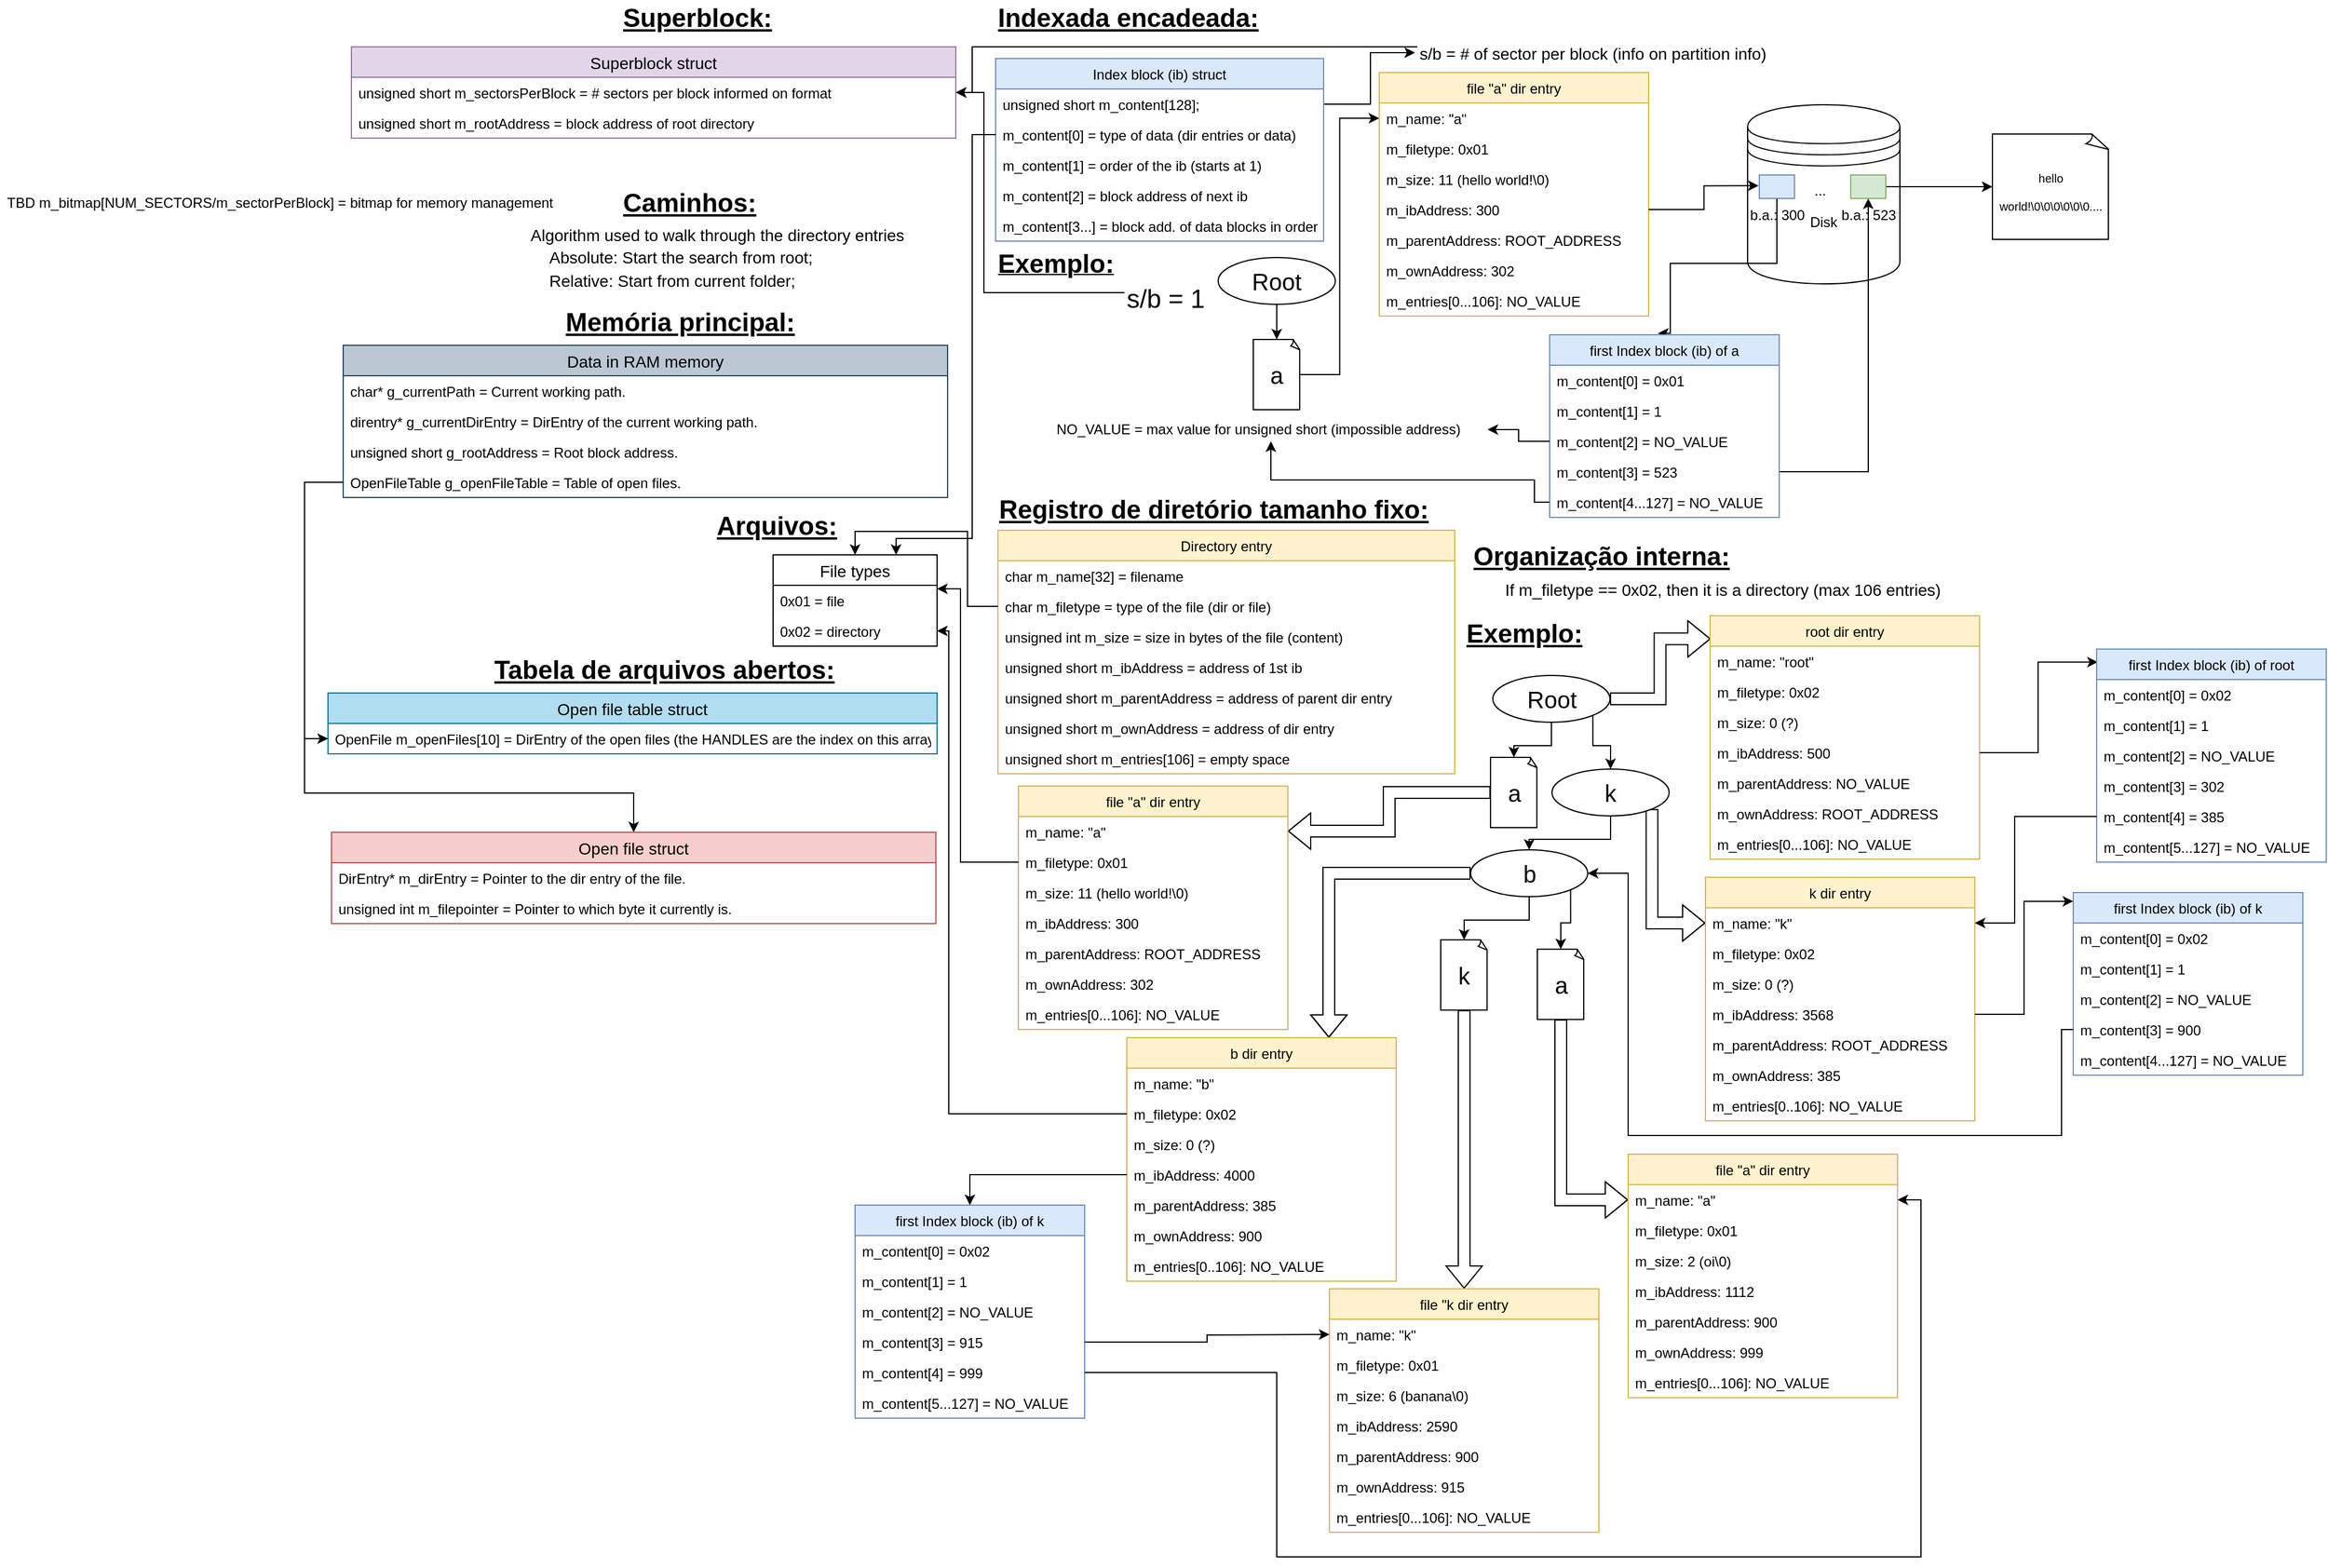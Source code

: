 <mxfile version="10.7.7" type="device"><diagram id="eac7lFjIvOS5SvKwMQgO" name="Page-1"><mxGraphModel dx="2012" dy="623" grid="1" gridSize="10" guides="1" tooltips="1" connect="1" arrows="1" fold="1" page="1" pageScale="1" pageWidth="850" pageHeight="1100" math="0" shadow="0"><root><mxCell id="0"/><mxCell id="1" parent="0"/><mxCell id="PN0eTmz8hx-qGjx68b3J-1" value="&lt;div style=&quot;font-size: 22px&quot;&gt;&lt;u&gt;&lt;b&gt;&lt;font style=&quot;font-size: 22px&quot;&gt;Indexada encadeada:&lt;/font&gt;&lt;/b&gt;&lt;/u&gt;&lt;/div&gt;" style="text;html=1;resizable=0;points=[];autosize=1;align=left;verticalAlign=top;spacingTop=-4;" parent="1" vertex="1"><mxGeometry width="240" height="20" as="geometry"/></mxCell><mxCell id="PN0eTmz8hx-qGjx68b3J-9" style="edgeStyle=orthogonalEdgeStyle;rounded=0;orthogonalLoop=1;jettySize=auto;html=1;exitX=1;exitY=0.25;exitDx=0;exitDy=0;entryX=-0.007;entryY=0.5;entryDx=0;entryDy=0;entryPerimeter=0;" parent="1" source="PN0eTmz8hx-qGjx68b3J-5" target="PN0eTmz8hx-qGjx68b3J-11" edge="1"><mxGeometry relative="1" as="geometry"><mxPoint x="260" y="76" as="targetPoint"/></mxGeometry></mxCell><mxCell id="PN0eTmz8hx-qGjx68b3J-5" value="Index block (ib) struct" style="swimlane;fontStyle=0;childLayout=stackLayout;horizontal=1;startSize=26;fillColor=#dae8fc;horizontalStack=0;resizeParent=1;resizeParentMax=0;resizeLast=0;collapsible=1;marginBottom=0;strokeColor=#6c8ebf;glass=0;shadow=0;rounded=0;comic=0;" parent="1" vertex="1"><mxGeometry y="50" width="280" height="156" as="geometry"><mxRectangle x="10" y="50" width="50" height="26" as="alternateBounds"/></mxGeometry></mxCell><mxCell id="PN0eTmz8hx-qGjx68b3J-6" value="unsigned short m_content[128];" style="text;strokeColor=none;fillColor=none;align=left;verticalAlign=top;spacingLeft=4;spacingRight=4;overflow=hidden;rotatable=0;points=[[0,0.5],[1,0.5]];portConstraint=eastwest;" parent="PN0eTmz8hx-qGjx68b3J-5" vertex="1"><mxGeometry y="26" width="280" height="26" as="geometry"/></mxCell><mxCell id="PN0eTmz8hx-qGjx68b3J-7" value="m_content[0] = type of data (dir entries or data)" style="text;strokeColor=none;fillColor=none;align=left;verticalAlign=top;spacingLeft=4;spacingRight=4;overflow=hidden;rotatable=0;points=[[0,0.5],[1,0.5]];portConstraint=eastwest;" parent="PN0eTmz8hx-qGjx68b3J-5" vertex="1"><mxGeometry y="52" width="280" height="26" as="geometry"/></mxCell><mxCell id="PN0eTmz8hx-qGjx68b3J-8" value="m_content[1] = order of the ib (starts at 1)" style="text;strokeColor=none;fillColor=none;align=left;verticalAlign=top;spacingLeft=4;spacingRight=4;overflow=hidden;rotatable=0;points=[[0,0.5],[1,0.5]];portConstraint=eastwest;" parent="PN0eTmz8hx-qGjx68b3J-5" vertex="1"><mxGeometry y="78" width="280" height="26" as="geometry"/></mxCell><mxCell id="vQx0rmBpFeS1qupu9yUh-24" value="m_content[2] = block address of next ib" style="text;strokeColor=none;fillColor=none;align=left;verticalAlign=top;spacingLeft=4;spacingRight=4;overflow=hidden;rotatable=0;points=[[0,0.5],[1,0.5]];portConstraint=eastwest;" vertex="1" parent="PN0eTmz8hx-qGjx68b3J-5"><mxGeometry y="104" width="280" height="26" as="geometry"/></mxCell><mxCell id="PN0eTmz8hx-qGjx68b3J-12" value="m_content[3...] = block add. of data blocks in order" style="text;strokeColor=none;fillColor=none;align=left;verticalAlign=top;spacingLeft=4;spacingRight=4;overflow=hidden;rotatable=0;points=[[0,0.5],[1,0.5]];portConstraint=eastwest;" parent="PN0eTmz8hx-qGjx68b3J-5" vertex="1"><mxGeometry y="130" width="280" height="26" as="geometry"/></mxCell><mxCell id="PN0eTmz8hx-qGjx68b3J-176" style="edgeStyle=orthogonalEdgeStyle;rounded=0;orthogonalLoop=1;jettySize=auto;html=1;entryX=1;entryY=0.5;entryDx=0;entryDy=0;fontSize=14;" parent="1" source="PN0eTmz8hx-qGjx68b3J-11" target="PN0eTmz8hx-qGjx68b3J-153" edge="1"><mxGeometry relative="1" as="geometry"><Array as="points"><mxPoint x="495" y="40"/><mxPoint x="-20" y="40"/><mxPoint x="-20" y="79"/></Array></mxGeometry></mxCell><mxCell id="PN0eTmz8hx-qGjx68b3J-11" value="&lt;div style=&quot;font-size: 14px;&quot;&gt;s/b = # of sector per block (info on partition info)&lt;/div&gt;" style="text;html=1;resizable=0;points=[];autosize=1;align=left;verticalAlign=top;spacingTop=-4;fontSize=14;" parent="1" vertex="1"><mxGeometry x="360" y="35" width="270" height="20" as="geometry"/></mxCell><mxCell id="PN0eTmz8hx-qGjx68b3J-13" value="&lt;u&gt;&lt;b&gt;&lt;font style=&quot;font-size: 22px&quot;&gt;Exemplo:&lt;/font&gt;&lt;/b&gt;&lt;/u&gt;" style="text;html=1;resizable=0;points=[];autosize=1;align=left;verticalAlign=top;spacingTop=-4;" parent="1" vertex="1"><mxGeometry y="210" width="110" height="20" as="geometry"/></mxCell><mxCell id="vQx0rmBpFeS1qupu9yUh-35" style="edgeStyle=orthogonalEdgeStyle;rounded=0;orthogonalLoop=1;jettySize=auto;html=1;exitX=1;exitY=0.5;exitDx=0;exitDy=0;exitPerimeter=0;entryX=0;entryY=0.5;entryDx=0;entryDy=0;" edge="1" parent="1" source="PN0eTmz8hx-qGjx68b3J-15" target="vQx0rmBpFeS1qupu9yUh-28"><mxGeometry relative="1" as="geometry"/></mxCell><mxCell id="PN0eTmz8hx-qGjx68b3J-15" value="&lt;div style=&quot;font-size: 20px&quot;&gt;&lt;font style=&quot;font-size: 20px&quot;&gt;a&lt;/font&gt;&lt;/div&gt;" style="whiteSpace=wrap;html=1;shape=mxgraph.basic.document;rounded=0;shadow=0;glass=0;comic=0;" parent="1" vertex="1"><mxGeometry x="220" y="290" width="40" height="60" as="geometry"/></mxCell><mxCell id="PN0eTmz8hx-qGjx68b3J-18" style="edgeStyle=orthogonalEdgeStyle;rounded=0;orthogonalLoop=1;jettySize=auto;html=1;exitX=0.5;exitY=1;exitDx=0;exitDy=0;entryX=0.5;entryY=0;entryDx=0;entryDy=0;entryPerimeter=0;" parent="1" source="PN0eTmz8hx-qGjx68b3J-16" target="PN0eTmz8hx-qGjx68b3J-15" edge="1"><mxGeometry relative="1" as="geometry"/></mxCell><mxCell id="PN0eTmz8hx-qGjx68b3J-16" value="&lt;font style=&quot;font-size: 20px&quot;&gt;Root&lt;/font&gt;" style="ellipse;whiteSpace=wrap;html=1;align=center;container=1;recursiveResize=0;treeFolding=1;rounded=0;shadow=0;glass=0;comic=0;" parent="1" vertex="1"><mxGeometry x="190" y="220" width="100" height="40" as="geometry"/></mxCell><mxCell id="PN0eTmz8hx-qGjx68b3J-25" value="&lt;p style=&quot;line-height: 70%&quot;&gt;&lt;/p&gt;&lt;div style=&quot;line-height: 70%&quot;&gt;Disk&lt;/div&gt;&lt;p&gt;&lt;/p&gt;" style="shape=datastore;whiteSpace=wrap;html=1;rounded=0;shadow=0;glass=0;comic=0;" parent="1" vertex="1"><mxGeometry x="642" y="89.5" width="130" height="153" as="geometry"/></mxCell><mxCell id="PN0eTmz8hx-qGjx68b3J-34" style="edgeStyle=orthogonalEdgeStyle;rounded=0;orthogonalLoop=1;jettySize=auto;html=1;entryX=0.472;entryY=-0.008;entryDx=0;entryDy=0;entryPerimeter=0;" parent="1" source="PN0eTmz8hx-qGjx68b3J-26" target="PN0eTmz8hx-qGjx68b3J-28" edge="1"><mxGeometry relative="1" as="geometry"><Array as="points"><mxPoint x="667" y="225"/><mxPoint x="576" y="225"/></Array></mxGeometry></mxCell><mxCell id="PN0eTmz8hx-qGjx68b3J-26" value="b.a.: 300" style="verticalLabelPosition=bottom;verticalAlign=top;html=1;shape=mxgraph.basic.rect;fillColor=#dae8fc;fillColor2=none;strokeColor=#6c8ebf;strokeWidth=1;size=20;indent=5;rounded=0;shadow=0;glass=0;comic=0;" parent="1" vertex="1"><mxGeometry x="652" y="149.5" width="30" height="20" as="geometry"/></mxCell><mxCell id="PN0eTmz8hx-qGjx68b3J-175" style="edgeStyle=orthogonalEdgeStyle;rounded=0;orthogonalLoop=1;jettySize=auto;html=1;exitX=1;exitY=0.75;exitDx=0;exitDy=0;fontSize=14;" parent="1" source="PN0eTmz8hx-qGjx68b3J-28" target="PN0eTmz8hx-qGjx68b3J-39" edge="1"><mxGeometry relative="1" as="geometry"/></mxCell><mxCell id="PN0eTmz8hx-qGjx68b3J-28" value="first Index block (ib) of a" style="swimlane;fontStyle=0;childLayout=stackLayout;horizontal=1;startSize=26;fillColor=#dae8fc;horizontalStack=0;resizeParent=1;resizeParentMax=0;resizeLast=0;collapsible=1;marginBottom=0;strokeColor=#6c8ebf;glass=0;shadow=0;rounded=0;comic=0;" parent="1" vertex="1"><mxGeometry x="473" y="286" width="196" height="156" as="geometry"><mxRectangle x="10" y="50" width="50" height="26" as="alternateBounds"/></mxGeometry></mxCell><mxCell id="PN0eTmz8hx-qGjx68b3J-29" value="m_content[0] = 0x01" style="text;strokeColor=none;fillColor=none;align=left;verticalAlign=top;spacingLeft=4;spacingRight=4;overflow=hidden;rotatable=0;points=[[0,0.5],[1,0.5]];portConstraint=eastwest;" parent="PN0eTmz8hx-qGjx68b3J-28" vertex="1"><mxGeometry y="26" width="196" height="26" as="geometry"/></mxCell><mxCell id="vQx0rmBpFeS1qupu9yUh-26" value="m_content[1] = 1" style="text;strokeColor=none;fillColor=none;align=left;verticalAlign=top;spacingLeft=4;spacingRight=4;overflow=hidden;rotatable=0;points=[[0,0.5],[1,0.5]];portConstraint=eastwest;" vertex="1" parent="PN0eTmz8hx-qGjx68b3J-28"><mxGeometry y="52" width="196" height="26" as="geometry"/></mxCell><mxCell id="PN0eTmz8hx-qGjx68b3J-30" value="m_content[2] = NO_VALUE" style="text;strokeColor=none;fillColor=none;align=left;verticalAlign=top;spacingLeft=4;spacingRight=4;overflow=hidden;rotatable=0;points=[[0,0.5],[1,0.5]];portConstraint=eastwest;" parent="PN0eTmz8hx-qGjx68b3J-28" vertex="1"><mxGeometry y="78" width="196" height="26" as="geometry"/></mxCell><mxCell id="PN0eTmz8hx-qGjx68b3J-31" value="m_content[3] = 523" style="text;strokeColor=none;fillColor=none;align=left;verticalAlign=top;spacingLeft=4;spacingRight=4;overflow=hidden;rotatable=0;points=[[0,0.5],[1,0.5]];portConstraint=eastwest;" parent="PN0eTmz8hx-qGjx68b3J-28" vertex="1"><mxGeometry y="104" width="196" height="26" as="geometry"/></mxCell><mxCell id="PN0eTmz8hx-qGjx68b3J-32" value="m_content[4...127] = NO_VALUE" style="text;strokeColor=none;fillColor=none;align=left;verticalAlign=top;spacingLeft=4;spacingRight=4;overflow=hidden;rotatable=0;points=[[0,0.5],[1,0.5]];portConstraint=eastwest;" parent="PN0eTmz8hx-qGjx68b3J-28" vertex="1"><mxGeometry y="130" width="196" height="26" as="geometry"/></mxCell><mxCell id="PN0eTmz8hx-qGjx68b3J-36" value="NO_VALUE = max value for unsigned short (impossible address)" style="text;html=1;resizable=0;points=[];autosize=1;align=left;verticalAlign=top;spacingTop=-4;" parent="1" vertex="1"><mxGeometry x="50" y="357" width="370" height="20" as="geometry"/></mxCell><mxCell id="PN0eTmz8hx-qGjx68b3J-37" style="edgeStyle=orthogonalEdgeStyle;rounded=0;orthogonalLoop=1;jettySize=auto;html=1;exitX=0;exitY=0.5;exitDx=0;exitDy=0;" parent="1" source="PN0eTmz8hx-qGjx68b3J-30" target="PN0eTmz8hx-qGjx68b3J-36" edge="1"><mxGeometry relative="1" as="geometry"/></mxCell><mxCell id="PN0eTmz8hx-qGjx68b3J-38" style="edgeStyle=orthogonalEdgeStyle;rounded=0;orthogonalLoop=1;jettySize=auto;html=1;exitX=0;exitY=0.5;exitDx=0;exitDy=0;" parent="1" source="PN0eTmz8hx-qGjx68b3J-32" target="PN0eTmz8hx-qGjx68b3J-36" edge="1"><mxGeometry relative="1" as="geometry"><Array as="points"><mxPoint x="460" y="429"/><mxPoint x="460" y="410"/><mxPoint x="235" y="410"/></Array></mxGeometry></mxCell><mxCell id="PN0eTmz8hx-qGjx68b3J-43" style="edgeStyle=orthogonalEdgeStyle;rounded=0;orthogonalLoop=1;jettySize=auto;html=1;entryX=0;entryY=0.5;entryDx=0;entryDy=0;entryPerimeter=0;" parent="1" source="PN0eTmz8hx-qGjx68b3J-39" target="PN0eTmz8hx-qGjx68b3J-42" edge="1"><mxGeometry relative="1" as="geometry"/></mxCell><mxCell id="PN0eTmz8hx-qGjx68b3J-39" value="b.a.: 523" style="verticalLabelPosition=bottom;verticalAlign=top;html=1;shape=mxgraph.basic.rect;fillColor=#d5e8d4;fillColor2=none;strokeColor=#82b366;strokeWidth=1;size=20;indent=5;rounded=0;shadow=0;glass=0;comic=0;" parent="1" vertex="1"><mxGeometry x="730" y="149.5" width="30" height="20" as="geometry"/></mxCell><mxCell id="PN0eTmz8hx-qGjx68b3J-40" value="..." style="text;html=1;resizable=0;points=[];autosize=1;align=left;verticalAlign=top;spacingTop=-4;" parent="1" vertex="1"><mxGeometry x="697" y="152.5" width="20" height="20" as="geometry"/></mxCell><mxCell id="PN0eTmz8hx-qGjx68b3J-42" value="&lt;div style=&quot;font-size: 20px&quot; align=&quot;center&quot;&gt;&lt;font style=&quot;font-size: 10px&quot;&gt;hello world!\0\0\0\0\0\0....&lt;br&gt;&lt;/font&gt;&lt;/div&gt;" style="whiteSpace=wrap;html=1;shape=mxgraph.basic.document;rounded=0;shadow=0;glass=0;comic=0;" parent="1" vertex="1"><mxGeometry x="851" y="114.5" width="100" height="90" as="geometry"/></mxCell><mxCell id="PN0eTmz8hx-qGjx68b3J-156" style="edgeStyle=orthogonalEdgeStyle;rounded=0;orthogonalLoop=1;jettySize=auto;html=1;fontSize=14;" parent="1" source="PN0eTmz8hx-qGjx68b3J-44" target="PN0eTmz8hx-qGjx68b3J-153" edge="1"><mxGeometry relative="1" as="geometry"><Array as="points"><mxPoint x="-10" y="250"/></Array></mxGeometry></mxCell><mxCell id="PN0eTmz8hx-qGjx68b3J-44" value="&lt;font style=&quot;font-size: 22px&quot;&gt;s/b = 1&lt;/font&gt;" style="text;html=1;resizable=0;points=[];autosize=1;align=left;verticalAlign=top;spacingTop=-4;" parent="1" vertex="1"><mxGeometry x="110" y="240" width="80" height="20" as="geometry"/></mxCell><mxCell id="PN0eTmz8hx-qGjx68b3J-45" value="&lt;div style=&quot;font-size: 22px&quot;&gt;&lt;u&gt;&lt;b&gt;&lt;font style=&quot;font-size: 22px&quot;&gt;Registro de diretório tamanho fixo:&lt;/font&gt;&lt;/b&gt;&lt;/u&gt;&lt;/div&gt;" style="text;html=1;resizable=0;points=[];autosize=1;align=left;verticalAlign=top;spacingTop=-4;" parent="1" vertex="1"><mxGeometry x="0.5" y="420" width="380" height="20" as="geometry"/></mxCell><mxCell id="PN0eTmz8hx-qGjx68b3J-46" value="Directory entry" style="swimlane;fontStyle=0;childLayout=stackLayout;horizontal=1;startSize=26;fillColor=#fff2cc;horizontalStack=0;resizeParent=1;resizeParentMax=0;resizeLast=0;collapsible=1;marginBottom=0;rounded=0;shadow=0;glass=0;comic=0;strokeColor=#d6b656;" parent="1" vertex="1"><mxGeometry x="2" y="453" width="390" height="208" as="geometry"/></mxCell><mxCell id="PN0eTmz8hx-qGjx68b3J-47" value="char m_name[32] = filename" style="text;strokeColor=none;fillColor=none;align=left;verticalAlign=top;spacingLeft=4;spacingRight=4;overflow=hidden;rotatable=0;points=[[0,0.5],[1,0.5]];portConstraint=eastwest;" parent="PN0eTmz8hx-qGjx68b3J-46" vertex="1"><mxGeometry y="26" width="390" height="26" as="geometry"/></mxCell><mxCell id="PN0eTmz8hx-qGjx68b3J-50" value="char m_filetype = type of the file (dir or file)" style="text;strokeColor=none;fillColor=none;align=left;verticalAlign=top;spacingLeft=4;spacingRight=4;overflow=hidden;rotatable=0;points=[[0,0.5],[1,0.5]];portConstraint=eastwest;" parent="PN0eTmz8hx-qGjx68b3J-46" vertex="1"><mxGeometry y="52" width="390" height="26" as="geometry"/></mxCell><mxCell id="PN0eTmz8hx-qGjx68b3J-48" value="unsigned int m_size = size in bytes of the file (content)" style="text;strokeColor=none;fillColor=none;align=left;verticalAlign=top;spacingLeft=4;spacingRight=4;overflow=hidden;rotatable=0;points=[[0,0.5],[1,0.5]];portConstraint=eastwest;" parent="PN0eTmz8hx-qGjx68b3J-46" vertex="1"><mxGeometry y="78" width="390" height="26" as="geometry"/></mxCell><mxCell id="PN0eTmz8hx-qGjx68b3J-49" value="unsigned short m_ibAddress = address of 1st ib" style="text;strokeColor=none;fillColor=none;align=left;verticalAlign=top;spacingLeft=4;spacingRight=4;overflow=hidden;rotatable=0;points=[[0,0.5],[1,0.5]];portConstraint=eastwest;" parent="PN0eTmz8hx-qGjx68b3J-46" vertex="1"><mxGeometry y="104" width="390" height="26" as="geometry"/></mxCell><mxCell id="PN0eTmz8hx-qGjx68b3J-118" value="unsigned short m_parentAddress = address of parent dir entry" style="text;strokeColor=none;fillColor=none;align=left;verticalAlign=top;spacingLeft=4;spacingRight=4;overflow=hidden;rotatable=0;points=[[0,0.5],[1,0.5]];portConstraint=eastwest;" parent="PN0eTmz8hx-qGjx68b3J-46" vertex="1"><mxGeometry y="130" width="390" height="26" as="geometry"/></mxCell><mxCell id="PN0eTmz8hx-qGjx68b3J-123" value="unsigned short m_ownAddress = address of dir entry" style="text;strokeColor=none;fillColor=none;align=left;verticalAlign=top;spacingLeft=4;spacingRight=4;overflow=hidden;rotatable=0;points=[[0,0.5],[1,0.5]];portConstraint=eastwest;" parent="PN0eTmz8hx-qGjx68b3J-46" vertex="1"><mxGeometry y="156" width="390" height="26" as="geometry"/></mxCell><mxCell id="PN0eTmz8hx-qGjx68b3J-51" value="unsigned short m_entries[106] = empty space" style="text;strokeColor=none;fillColor=none;align=left;verticalAlign=top;spacingLeft=4;spacingRight=4;overflow=hidden;rotatable=0;points=[[0,0.5],[1,0.5]];portConstraint=eastwest;" parent="PN0eTmz8hx-qGjx68b3J-46" vertex="1"><mxGeometry y="182" width="390" height="26" as="geometry"/></mxCell><mxCell id="PN0eTmz8hx-qGjx68b3J-52" value="&lt;div style=&quot;font-size: 22px&quot;&gt;&lt;u&gt;&lt;b&gt;&lt;font style=&quot;font-size: 22px&quot;&gt;Organização interna:&lt;/font&gt;&lt;/b&gt;&lt;/u&gt;&lt;/div&gt;" style="text;html=1;resizable=0;points=[];autosize=1;align=left;verticalAlign=top;spacingTop=-4;" parent="1" vertex="1"><mxGeometry x="405.5" y="460" width="230" height="20" as="geometry"/></mxCell><mxCell id="PN0eTmz8hx-qGjx68b3J-53" value="If m_filetype == 0x02, then it is a directory (max 106 entries)" style="text;html=1;resizable=0;points=[];autosize=1;align=left;verticalAlign=top;spacingTop=-4;fontSize=14;" parent="1" vertex="1"><mxGeometry x="433" y="493" width="390" height="20" as="geometry"/></mxCell><mxCell id="PN0eTmz8hx-qGjx68b3J-54" value="&lt;div style=&quot;font-size: 22px&quot;&gt;&lt;u&gt;&lt;b&gt;&lt;font style=&quot;font-size: 22px&quot;&gt;Exemplo:&lt;/font&gt;&lt;/b&gt;&lt;/u&gt;&lt;/div&gt;" style="text;html=1;resizable=0;points=[];autosize=1;align=left;verticalAlign=top;spacingTop=-4;" parent="1" vertex="1"><mxGeometry x="400" y="526" width="110" height="20" as="geometry"/></mxCell><mxCell id="PN0eTmz8hx-qGjx68b3J-84" style="edgeStyle=orthogonalEdgeStyle;rounded=0;orthogonalLoop=1;jettySize=auto;html=1;exitX=0;exitY=0.5;exitDx=0;exitDy=0;exitPerimeter=0;fontSize=14;shape=flexArrow;" parent="1" source="PN0eTmz8hx-qGjx68b3J-55" target="PN0eTmz8hx-qGjx68b3J-76" edge="1"><mxGeometry relative="1" as="geometry"><Array as="points"><mxPoint x="336" y="677"/><mxPoint x="336" y="710"/></Array></mxGeometry></mxCell><mxCell id="PN0eTmz8hx-qGjx68b3J-55" value="&lt;div style=&quot;font-size: 20px&quot;&gt;&lt;font style=&quot;font-size: 20px&quot;&gt;a&lt;/font&gt;&lt;/div&gt;" style="whiteSpace=wrap;html=1;shape=mxgraph.basic.document;rounded=0;shadow=0;glass=0;comic=0;" parent="1" vertex="1"><mxGeometry x="422.5" y="647" width="40" height="60" as="geometry"/></mxCell><mxCell id="PN0eTmz8hx-qGjx68b3J-56" style="edgeStyle=orthogonalEdgeStyle;rounded=0;orthogonalLoop=1;jettySize=auto;html=1;exitX=0.5;exitY=1;exitDx=0;exitDy=0;entryX=0.5;entryY=0;entryDx=0;entryDy=0;entryPerimeter=0;" parent="1" source="PN0eTmz8hx-qGjx68b3J-57" target="PN0eTmz8hx-qGjx68b3J-55" edge="1"><mxGeometry relative="1" as="geometry"/></mxCell><mxCell id="PN0eTmz8hx-qGjx68b3J-61" style="edgeStyle=orthogonalEdgeStyle;rounded=0;orthogonalLoop=1;jettySize=auto;html=1;exitX=1;exitY=1;exitDx=0;exitDy=0;entryX=0.5;entryY=0;entryDx=0;entryDy=0;fontSize=14;" parent="1" source="PN0eTmz8hx-qGjx68b3J-57" target="PN0eTmz8hx-qGjx68b3J-58" edge="1"><mxGeometry relative="1" as="geometry"/></mxCell><mxCell id="PN0eTmz8hx-qGjx68b3J-75" style="edgeStyle=orthogonalEdgeStyle;rounded=0;orthogonalLoop=1;jettySize=auto;html=1;exitX=1;exitY=0.5;exitDx=0;exitDy=0;entryX=0.002;entryY=0.095;entryDx=0;entryDy=0;entryPerimeter=0;fontSize=14;shape=flexArrow;" parent="1" source="PN0eTmz8hx-qGjx68b3J-57" target="PN0eTmz8hx-qGjx68b3J-67" edge="1"><mxGeometry relative="1" as="geometry"/></mxCell><mxCell id="PN0eTmz8hx-qGjx68b3J-57" value="&lt;font style=&quot;font-size: 20px&quot;&gt;Root&lt;/font&gt;" style="ellipse;whiteSpace=wrap;html=1;align=center;container=1;recursiveResize=0;treeFolding=1;rounded=0;shadow=0;glass=0;comic=0;" parent="1" vertex="1"><mxGeometry x="424.5" y="577" width="100" height="40" as="geometry"/></mxCell><mxCell id="PN0eTmz8hx-qGjx68b3J-62" style="edgeStyle=orthogonalEdgeStyle;rounded=0;orthogonalLoop=1;jettySize=auto;html=1;exitX=0.5;exitY=1;exitDx=0;exitDy=0;fontSize=14;" parent="1" source="PN0eTmz8hx-qGjx68b3J-58" target="PN0eTmz8hx-qGjx68b3J-59" edge="1"><mxGeometry relative="1" as="geometry"/></mxCell><mxCell id="PN0eTmz8hx-qGjx68b3J-94" style="edgeStyle=orthogonalEdgeStyle;rounded=0;orthogonalLoop=1;jettySize=auto;html=1;exitX=1;exitY=1;exitDx=0;exitDy=0;fontSize=14;entryX=0;entryY=0.5;entryDx=0;entryDy=0;shape=flexArrow;" parent="1" source="PN0eTmz8hx-qGjx68b3J-58" target="PN0eTmz8hx-qGjx68b3J-86" edge="1"><mxGeometry relative="1" as="geometry"><mxPoint x="579.667" y="719.833" as="targetPoint"/></mxGeometry></mxCell><mxCell id="PN0eTmz8hx-qGjx68b3J-58" value="&lt;font style=&quot;font-size: 20px&quot;&gt;k&lt;/font&gt;" style="ellipse;whiteSpace=wrap;html=1;align=center;container=1;recursiveResize=0;treeFolding=1;rounded=0;shadow=0;glass=0;comic=0;" parent="1" vertex="1"><mxGeometry x="475" y="657" width="100" height="40" as="geometry"/></mxCell><mxCell id="PN0eTmz8hx-qGjx68b3J-63" style="edgeStyle=orthogonalEdgeStyle;rounded=0;orthogonalLoop=1;jettySize=auto;html=1;exitX=0.5;exitY=1;exitDx=0;exitDy=0;entryX=0.5;entryY=0;entryDx=0;entryDy=0;entryPerimeter=0;fontSize=14;" parent="1" source="PN0eTmz8hx-qGjx68b3J-59" target="PN0eTmz8hx-qGjx68b3J-60" edge="1"><mxGeometry relative="1" as="geometry"/></mxCell><mxCell id="PN0eTmz8hx-qGjx68b3J-65" style="edgeStyle=orthogonalEdgeStyle;rounded=0;orthogonalLoop=1;jettySize=auto;html=1;exitX=1;exitY=1;exitDx=0;exitDy=0;entryX=0.5;entryY=0;entryDx=0;entryDy=0;entryPerimeter=0;fontSize=14;" parent="1" source="PN0eTmz8hx-qGjx68b3J-59" target="PN0eTmz8hx-qGjx68b3J-64" edge="1"><mxGeometry relative="1" as="geometry"/></mxCell><mxCell id="PN0eTmz8hx-qGjx68b3J-103" style="edgeStyle=orthogonalEdgeStyle;shape=flexArrow;rounded=0;orthogonalLoop=1;jettySize=auto;html=1;exitX=0;exitY=0.5;exitDx=0;exitDy=0;entryX=0.75;entryY=0;entryDx=0;entryDy=0;fontSize=14;" parent="1" source="PN0eTmz8hx-qGjx68b3J-59" target="PN0eTmz8hx-qGjx68b3J-95" edge="1"><mxGeometry relative="1" as="geometry"/></mxCell><mxCell id="PN0eTmz8hx-qGjx68b3J-59" value="&lt;font style=&quot;font-size: 20px&quot;&gt;b&lt;/font&gt;" style="ellipse;whiteSpace=wrap;html=1;align=center;container=1;recursiveResize=0;treeFolding=1;rounded=0;shadow=0;glass=0;comic=0;" parent="1" vertex="1"><mxGeometry x="405.5" y="726" width="100" height="40" as="geometry"/></mxCell><mxCell id="PN0eTmz8hx-qGjx68b3J-117" style="edgeStyle=orthogonalEdgeStyle;shape=flexArrow;rounded=0;orthogonalLoop=1;jettySize=auto;html=1;exitX=0.5;exitY=1;exitDx=0;exitDy=0;exitPerimeter=0;entryX=0.5;entryY=0;entryDx=0;entryDy=0;fontSize=14;" parent="1" source="PN0eTmz8hx-qGjx68b3J-60" target="PN0eTmz8hx-qGjx68b3J-111" edge="1"><mxGeometry relative="1" as="geometry"/></mxCell><mxCell id="PN0eTmz8hx-qGjx68b3J-60" value="&lt;div style=&quot;font-size: 20px&quot;&gt;&lt;font style=&quot;font-size: 20px&quot;&gt;k&lt;/font&gt;&lt;/div&gt;" style="whiteSpace=wrap;html=1;shape=mxgraph.basic.document;rounded=0;shadow=0;glass=0;comic=0;" parent="1" vertex="1"><mxGeometry x="380" y="802.833" width="40" height="60" as="geometry"/></mxCell><mxCell id="PN0eTmz8hx-qGjx68b3J-110" style="edgeStyle=orthogonalEdgeStyle;shape=flexArrow;rounded=0;orthogonalLoop=1;jettySize=auto;html=1;exitX=0.5;exitY=1;exitDx=0;exitDy=0;exitPerimeter=0;entryX=0;entryY=0.5;entryDx=0;entryDy=0;fontSize=14;" parent="1" source="PN0eTmz8hx-qGjx68b3J-64" target="PN0eTmz8hx-qGjx68b3J-105" edge="1"><mxGeometry relative="1" as="geometry"/></mxCell><mxCell id="PN0eTmz8hx-qGjx68b3J-64" value="&lt;div style=&quot;font-size: 20px&quot;&gt;&lt;font style=&quot;font-size: 20px&quot;&gt;a&lt;/font&gt;&lt;/div&gt;" style="whiteSpace=wrap;html=1;shape=mxgraph.basic.document;rounded=0;shadow=0;glass=0;comic=0;" parent="1" vertex="1"><mxGeometry x="462.5" y="810.833" width="40" height="60" as="geometry"/></mxCell><mxCell id="PN0eTmz8hx-qGjx68b3J-67" value="root dir entry" style="swimlane;fontStyle=0;childLayout=stackLayout;horizontal=1;startSize=26;fillColor=#fff2cc;horizontalStack=0;resizeParent=1;resizeParentMax=0;resizeLast=0;collapsible=1;marginBottom=0;rounded=0;shadow=0;glass=0;comic=0;strokeColor=#d6b656;" parent="1" vertex="1"><mxGeometry x="610" y="526" width="230" height="208" as="geometry"/></mxCell><mxCell id="PN0eTmz8hx-qGjx68b3J-68" value="m_name: &quot;root&quot;" style="text;strokeColor=none;fillColor=none;align=left;verticalAlign=top;spacingLeft=4;spacingRight=4;overflow=hidden;rotatable=0;points=[[0,0.5],[1,0.5]];portConstraint=eastwest;" parent="PN0eTmz8hx-qGjx68b3J-67" vertex="1"><mxGeometry y="26" width="230" height="26" as="geometry"/></mxCell><mxCell id="PN0eTmz8hx-qGjx68b3J-69" value="m_filetype: 0x02" style="text;strokeColor=none;fillColor=none;align=left;verticalAlign=top;spacingLeft=4;spacingRight=4;overflow=hidden;rotatable=0;points=[[0,0.5],[1,0.5]];portConstraint=eastwest;" parent="PN0eTmz8hx-qGjx68b3J-67" vertex="1"><mxGeometry y="52" width="230" height="26" as="geometry"/></mxCell><mxCell id="PN0eTmz8hx-qGjx68b3J-70" value="m_size: 0 (?)" style="text;strokeColor=none;fillColor=none;align=left;verticalAlign=top;spacingLeft=4;spacingRight=4;overflow=hidden;rotatable=0;points=[[0,0.5],[1,0.5]];portConstraint=eastwest;" parent="PN0eTmz8hx-qGjx68b3J-67" vertex="1"><mxGeometry y="78" width="230" height="26" as="geometry"/></mxCell><mxCell id="PN0eTmz8hx-qGjx68b3J-71" value="m_ibAddress: 500" style="text;strokeColor=none;fillColor=none;align=left;verticalAlign=top;spacingLeft=4;spacingRight=4;overflow=hidden;rotatable=0;points=[[0,0.5],[1,0.5]];portConstraint=eastwest;" parent="PN0eTmz8hx-qGjx68b3J-67" vertex="1"><mxGeometry y="104" width="230" height="26" as="geometry"/></mxCell><mxCell id="PN0eTmz8hx-qGjx68b3J-119" value="m_parentAddress: NO_VALUE" style="text;strokeColor=none;fillColor=none;align=left;verticalAlign=top;spacingLeft=4;spacingRight=4;overflow=hidden;rotatable=0;points=[[0,0.5],[1,0.5]];portConstraint=eastwest;" parent="PN0eTmz8hx-qGjx68b3J-67" vertex="1"><mxGeometry y="130" width="230" height="26" as="geometry"/></mxCell><mxCell id="PN0eTmz8hx-qGjx68b3J-125" value="m_ownAddress: ROOT_ADDRESS" style="text;strokeColor=none;fillColor=none;align=left;verticalAlign=top;spacingLeft=4;spacingRight=4;overflow=hidden;rotatable=0;points=[[0,0.5],[1,0.5]];portConstraint=eastwest;" parent="PN0eTmz8hx-qGjx68b3J-67" vertex="1"><mxGeometry y="156" width="230" height="26" as="geometry"/></mxCell><mxCell id="PN0eTmz8hx-qGjx68b3J-74" value="m_entries[0...106]: NO_VALUE" style="text;strokeColor=none;fillColor=none;align=left;verticalAlign=top;spacingLeft=4;spacingRight=4;overflow=hidden;rotatable=0;points=[[0,0.5],[1,0.5]];portConstraint=eastwest;" parent="PN0eTmz8hx-qGjx68b3J-67" vertex="1"><mxGeometry y="182" width="230" height="26" as="geometry"/></mxCell><mxCell id="PN0eTmz8hx-qGjx68b3J-76" value="file &quot;a&quot; dir entry" style="swimlane;fontStyle=0;childLayout=stackLayout;horizontal=1;startSize=26;fillColor=#fff2cc;horizontalStack=0;resizeParent=1;resizeParentMax=0;resizeLast=0;collapsible=1;marginBottom=0;rounded=0;shadow=0;glass=0;comic=0;strokeColor=#d6b656;" parent="1" vertex="1"><mxGeometry x="19.5" y="671.5" width="230" height="208" as="geometry"/></mxCell><mxCell id="PN0eTmz8hx-qGjx68b3J-77" value="m_name: &quot;a&quot;" style="text;strokeColor=none;fillColor=none;align=left;verticalAlign=top;spacingLeft=4;spacingRight=4;overflow=hidden;rotatable=0;points=[[0,0.5],[1,0.5]];portConstraint=eastwest;" parent="PN0eTmz8hx-qGjx68b3J-76" vertex="1"><mxGeometry y="26" width="230" height="26" as="geometry"/></mxCell><mxCell id="PN0eTmz8hx-qGjx68b3J-78" value="m_filetype: 0x01" style="text;strokeColor=none;fillColor=none;align=left;verticalAlign=top;spacingLeft=4;spacingRight=4;overflow=hidden;rotatable=0;points=[[0,0.5],[1,0.5]];portConstraint=eastwest;" parent="PN0eTmz8hx-qGjx68b3J-76" vertex="1"><mxGeometry y="52" width="230" height="26" as="geometry"/></mxCell><mxCell id="PN0eTmz8hx-qGjx68b3J-79" value="m_size: 11 (hello world!\0)" style="text;strokeColor=none;fillColor=none;align=left;verticalAlign=top;spacingLeft=4;spacingRight=4;overflow=hidden;rotatable=0;points=[[0,0.5],[1,0.5]];portConstraint=eastwest;" parent="PN0eTmz8hx-qGjx68b3J-76" vertex="1"><mxGeometry y="78" width="230" height="26" as="geometry"/></mxCell><mxCell id="PN0eTmz8hx-qGjx68b3J-80" value="m_ibAddress: 300" style="text;strokeColor=none;fillColor=none;align=left;verticalAlign=top;spacingLeft=4;spacingRight=4;overflow=hidden;rotatable=0;points=[[0,0.5],[1,0.5]];portConstraint=eastwest;" parent="PN0eTmz8hx-qGjx68b3J-76" vertex="1"><mxGeometry y="104" width="230" height="26" as="geometry"/></mxCell><mxCell id="PN0eTmz8hx-qGjx68b3J-121" value="m_parentAddress: ROOT_ADDRESS" style="text;strokeColor=none;fillColor=none;align=left;verticalAlign=top;spacingLeft=4;spacingRight=4;overflow=hidden;rotatable=0;points=[[0,0.5],[1,0.5]];portConstraint=eastwest;" parent="PN0eTmz8hx-qGjx68b3J-76" vertex="1"><mxGeometry y="130" width="230" height="26" as="geometry"/></mxCell><mxCell id="PN0eTmz8hx-qGjx68b3J-124" value="m_ownAddress: 302" style="text;strokeColor=none;fillColor=none;align=left;verticalAlign=top;spacingLeft=4;spacingRight=4;overflow=hidden;rotatable=0;points=[[0,0.5],[1,0.5]];portConstraint=eastwest;" parent="PN0eTmz8hx-qGjx68b3J-76" vertex="1"><mxGeometry y="156" width="230" height="26" as="geometry"/></mxCell><mxCell id="PN0eTmz8hx-qGjx68b3J-83" value="m_entries[0...106]: NO_VALUE" style="text;strokeColor=none;fillColor=none;align=left;verticalAlign=top;spacingLeft=4;spacingRight=4;overflow=hidden;rotatable=0;points=[[0,0.5],[1,0.5]];portConstraint=eastwest;" parent="PN0eTmz8hx-qGjx68b3J-76" vertex="1"><mxGeometry y="182" width="230" height="26" as="geometry"/></mxCell><mxCell id="PN0eTmz8hx-qGjx68b3J-85" value="k dir entry" style="swimlane;fontStyle=0;childLayout=stackLayout;horizontal=1;startSize=26;fillColor=#fff2cc;horizontalStack=0;resizeParent=1;resizeParentMax=0;resizeLast=0;collapsible=1;marginBottom=0;rounded=0;shadow=0;glass=0;comic=0;strokeColor=#d6b656;" parent="1" vertex="1"><mxGeometry x="606" y="749.5" width="230" height="208" as="geometry"/></mxCell><mxCell id="PN0eTmz8hx-qGjx68b3J-86" value="m_name: &quot;k&quot;" style="text;strokeColor=none;fillColor=none;align=left;verticalAlign=top;spacingLeft=4;spacingRight=4;overflow=hidden;rotatable=0;points=[[0,0.5],[1,0.5]];portConstraint=eastwest;" parent="PN0eTmz8hx-qGjx68b3J-85" vertex="1"><mxGeometry y="26" width="230" height="26" as="geometry"/></mxCell><mxCell id="PN0eTmz8hx-qGjx68b3J-87" value="m_filetype: 0x02" style="text;strokeColor=none;fillColor=none;align=left;verticalAlign=top;spacingLeft=4;spacingRight=4;overflow=hidden;rotatable=0;points=[[0,0.5],[1,0.5]];portConstraint=eastwest;" parent="PN0eTmz8hx-qGjx68b3J-85" vertex="1"><mxGeometry y="52" width="230" height="26" as="geometry"/></mxCell><mxCell id="PN0eTmz8hx-qGjx68b3J-88" value="m_size: 0 (?)" style="text;strokeColor=none;fillColor=none;align=left;verticalAlign=top;spacingLeft=4;spacingRight=4;overflow=hidden;rotatable=0;points=[[0,0.5],[1,0.5]];portConstraint=eastwest;" parent="PN0eTmz8hx-qGjx68b3J-85" vertex="1"><mxGeometry y="78" width="230" height="26" as="geometry"/></mxCell><mxCell id="PN0eTmz8hx-qGjx68b3J-89" value="m_ibAddress: 3568" style="text;strokeColor=none;fillColor=none;align=left;verticalAlign=top;spacingLeft=4;spacingRight=4;overflow=hidden;rotatable=0;points=[[0,0.5],[1,0.5]];portConstraint=eastwest;" parent="PN0eTmz8hx-qGjx68b3J-85" vertex="1"><mxGeometry y="104" width="230" height="26" as="geometry"/></mxCell><mxCell id="PN0eTmz8hx-qGjx68b3J-122" value="m_parentAddress: ROOT_ADDRESS" style="text;strokeColor=none;fillColor=none;align=left;verticalAlign=top;spacingLeft=4;spacingRight=4;overflow=hidden;rotatable=0;points=[[0,0.5],[1,0.5]];portConstraint=eastwest;" parent="PN0eTmz8hx-qGjx68b3J-85" vertex="1"><mxGeometry y="130" width="230" height="26" as="geometry"/></mxCell><mxCell id="PN0eTmz8hx-qGjx68b3J-126" value="m_ownAddress: 385" style="text;strokeColor=none;fillColor=none;align=left;verticalAlign=top;spacingLeft=4;spacingRight=4;overflow=hidden;rotatable=0;points=[[0,0.5],[1,0.5]];portConstraint=eastwest;" parent="PN0eTmz8hx-qGjx68b3J-85" vertex="1"><mxGeometry y="156" width="230" height="26" as="geometry"/></mxCell><mxCell id="PN0eTmz8hx-qGjx68b3J-92" value="m_entries[0..106]: NO_VALUE" style="text;strokeColor=none;fillColor=none;align=left;verticalAlign=top;spacingLeft=4;spacingRight=4;overflow=hidden;rotatable=0;points=[[0,0.5],[1,0.5]];portConstraint=eastwest;" parent="PN0eTmz8hx-qGjx68b3J-85" vertex="1"><mxGeometry y="182" width="230" height="26" as="geometry"/></mxCell><mxCell id="PN0eTmz8hx-qGjx68b3J-95" value="b dir entry" style="swimlane;fontStyle=0;childLayout=stackLayout;horizontal=1;startSize=26;fillColor=#fff2cc;horizontalStack=0;resizeParent=1;resizeParentMax=0;resizeLast=0;collapsible=1;marginBottom=0;rounded=0;shadow=0;glass=0;comic=0;strokeColor=#d6b656;" parent="1" vertex="1"><mxGeometry x="112" y="886.5" width="230" height="208" as="geometry"/></mxCell><mxCell id="PN0eTmz8hx-qGjx68b3J-96" value="m_name: &quot;b&quot;" style="text;strokeColor=none;fillColor=none;align=left;verticalAlign=top;spacingLeft=4;spacingRight=4;overflow=hidden;rotatable=0;points=[[0,0.5],[1,0.5]];portConstraint=eastwest;" parent="PN0eTmz8hx-qGjx68b3J-95" vertex="1"><mxGeometry y="26" width="230" height="26" as="geometry"/></mxCell><mxCell id="PN0eTmz8hx-qGjx68b3J-97" value="m_filetype: 0x02" style="text;strokeColor=none;fillColor=none;align=left;verticalAlign=top;spacingLeft=4;spacingRight=4;overflow=hidden;rotatable=0;points=[[0,0.5],[1,0.5]];portConstraint=eastwest;" parent="PN0eTmz8hx-qGjx68b3J-95" vertex="1"><mxGeometry y="52" width="230" height="26" as="geometry"/></mxCell><mxCell id="PN0eTmz8hx-qGjx68b3J-98" value="m_size: 0 (?)" style="text;strokeColor=none;fillColor=none;align=left;verticalAlign=top;spacingLeft=4;spacingRight=4;overflow=hidden;rotatable=0;points=[[0,0.5],[1,0.5]];portConstraint=eastwest;" parent="PN0eTmz8hx-qGjx68b3J-95" vertex="1"><mxGeometry y="78" width="230" height="26" as="geometry"/></mxCell><mxCell id="PN0eTmz8hx-qGjx68b3J-99" value="m_ibAddress: 4000" style="text;strokeColor=none;fillColor=none;align=left;verticalAlign=top;spacingLeft=4;spacingRight=4;overflow=hidden;rotatable=0;points=[[0,0.5],[1,0.5]];portConstraint=eastwest;" parent="PN0eTmz8hx-qGjx68b3J-95" vertex="1"><mxGeometry y="104" width="230" height="26" as="geometry"/></mxCell><mxCell id="PN0eTmz8hx-qGjx68b3J-127" value="m_parentAddress: 385" style="text;strokeColor=none;fillColor=none;align=left;verticalAlign=top;spacingLeft=4;spacingRight=4;overflow=hidden;rotatable=0;points=[[0,0.5],[1,0.5]];portConstraint=eastwest;" parent="PN0eTmz8hx-qGjx68b3J-95" vertex="1"><mxGeometry y="130" width="230" height="26" as="geometry"/></mxCell><mxCell id="PN0eTmz8hx-qGjx68b3J-128" value="m_ownAddress: 900" style="text;strokeColor=none;fillColor=none;align=left;verticalAlign=top;spacingLeft=4;spacingRight=4;overflow=hidden;rotatable=0;points=[[0,0.5],[1,0.5]];portConstraint=eastwest;" parent="PN0eTmz8hx-qGjx68b3J-95" vertex="1"><mxGeometry y="156" width="230" height="26" as="geometry"/></mxCell><mxCell id="PN0eTmz8hx-qGjx68b3J-101" value="m_entries[0..106]: NO_VALUE" style="text;strokeColor=none;fillColor=none;align=left;verticalAlign=top;spacingLeft=4;spacingRight=4;overflow=hidden;rotatable=0;points=[[0,0.5],[1,0.5]];portConstraint=eastwest;" parent="PN0eTmz8hx-qGjx68b3J-95" vertex="1"><mxGeometry y="182" width="230" height="26" as="geometry"/></mxCell><mxCell id="PN0eTmz8hx-qGjx68b3J-104" value="file &quot;a&quot; dir entry" style="swimlane;fontStyle=0;childLayout=stackLayout;horizontal=1;startSize=26;fillColor=#fff2cc;horizontalStack=0;resizeParent=1;resizeParentMax=0;resizeLast=0;collapsible=1;marginBottom=0;rounded=0;shadow=0;glass=0;comic=0;strokeColor=#d6b656;" parent="1" vertex="1"><mxGeometry x="540" y="986" width="230" height="208" as="geometry"/></mxCell><mxCell id="PN0eTmz8hx-qGjx68b3J-105" value="m_name: &quot;a&quot;" style="text;strokeColor=none;fillColor=none;align=left;verticalAlign=top;spacingLeft=4;spacingRight=4;overflow=hidden;rotatable=0;points=[[0,0.5],[1,0.5]];portConstraint=eastwest;" parent="PN0eTmz8hx-qGjx68b3J-104" vertex="1"><mxGeometry y="26" width="230" height="26" as="geometry"/></mxCell><mxCell id="PN0eTmz8hx-qGjx68b3J-106" value="m_filetype: 0x01" style="text;strokeColor=none;fillColor=none;align=left;verticalAlign=top;spacingLeft=4;spacingRight=4;overflow=hidden;rotatable=0;points=[[0,0.5],[1,0.5]];portConstraint=eastwest;" parent="PN0eTmz8hx-qGjx68b3J-104" vertex="1"><mxGeometry y="52" width="230" height="26" as="geometry"/></mxCell><mxCell id="PN0eTmz8hx-qGjx68b3J-107" value="m_size: 2 (oi\0)" style="text;strokeColor=none;fillColor=none;align=left;verticalAlign=top;spacingLeft=4;spacingRight=4;overflow=hidden;rotatable=0;points=[[0,0.5],[1,0.5]];portConstraint=eastwest;" parent="PN0eTmz8hx-qGjx68b3J-104" vertex="1"><mxGeometry y="78" width="230" height="26" as="geometry"/></mxCell><mxCell id="PN0eTmz8hx-qGjx68b3J-108" value="m_ibAddress: 1112" style="text;strokeColor=none;fillColor=none;align=left;verticalAlign=top;spacingLeft=4;spacingRight=4;overflow=hidden;rotatable=0;points=[[0,0.5],[1,0.5]];portConstraint=eastwest;" parent="PN0eTmz8hx-qGjx68b3J-104" vertex="1"><mxGeometry y="104" width="230" height="26" as="geometry"/></mxCell><mxCell id="PN0eTmz8hx-qGjx68b3J-131" value="m_parentAddress: 900" style="text;strokeColor=none;fillColor=none;align=left;verticalAlign=top;spacingLeft=4;spacingRight=4;overflow=hidden;rotatable=0;points=[[0,0.5],[1,0.5]];portConstraint=eastwest;" parent="PN0eTmz8hx-qGjx68b3J-104" vertex="1"><mxGeometry y="130" width="230" height="26" as="geometry"/></mxCell><mxCell id="PN0eTmz8hx-qGjx68b3J-132" value="m_ownAddress: 999" style="text;strokeColor=none;fillColor=none;align=left;verticalAlign=top;spacingLeft=4;spacingRight=4;overflow=hidden;rotatable=0;points=[[0,0.5],[1,0.5]];portConstraint=eastwest;" parent="PN0eTmz8hx-qGjx68b3J-104" vertex="1"><mxGeometry y="156" width="230" height="26" as="geometry"/></mxCell><mxCell id="PN0eTmz8hx-qGjx68b3J-109" value="m_entries[0...106]: NO_VALUE" style="text;strokeColor=none;fillColor=none;align=left;verticalAlign=top;spacingLeft=4;spacingRight=4;overflow=hidden;rotatable=0;points=[[0,0.5],[1,0.5]];portConstraint=eastwest;" parent="PN0eTmz8hx-qGjx68b3J-104" vertex="1"><mxGeometry y="182" width="230" height="26" as="geometry"/></mxCell><mxCell id="PN0eTmz8hx-qGjx68b3J-111" value="file &quot;k dir entry" style="swimlane;fontStyle=0;childLayout=stackLayout;horizontal=1;startSize=26;fillColor=#fff2cc;horizontalStack=0;resizeParent=1;resizeParentMax=0;resizeLast=0;collapsible=1;marginBottom=0;rounded=0;shadow=0;glass=0;comic=0;strokeColor=#d6b656;" parent="1" vertex="1"><mxGeometry x="285" y="1101" width="230" height="208" as="geometry"/></mxCell><mxCell id="PN0eTmz8hx-qGjx68b3J-112" value="m_name: &quot;k&quot;" style="text;strokeColor=none;fillColor=none;align=left;verticalAlign=top;spacingLeft=4;spacingRight=4;overflow=hidden;rotatable=0;points=[[0,0.5],[1,0.5]];portConstraint=eastwest;" parent="PN0eTmz8hx-qGjx68b3J-111" vertex="1"><mxGeometry y="26" width="230" height="26" as="geometry"/></mxCell><mxCell id="PN0eTmz8hx-qGjx68b3J-113" value="m_filetype: 0x01" style="text;strokeColor=none;fillColor=none;align=left;verticalAlign=top;spacingLeft=4;spacingRight=4;overflow=hidden;rotatable=0;points=[[0,0.5],[1,0.5]];portConstraint=eastwest;" parent="PN0eTmz8hx-qGjx68b3J-111" vertex="1"><mxGeometry y="52" width="230" height="26" as="geometry"/></mxCell><mxCell id="PN0eTmz8hx-qGjx68b3J-114" value="m_size: 6 (banana\0)" style="text;strokeColor=none;fillColor=none;align=left;verticalAlign=top;spacingLeft=4;spacingRight=4;overflow=hidden;rotatable=0;points=[[0,0.5],[1,0.5]];portConstraint=eastwest;" parent="PN0eTmz8hx-qGjx68b3J-111" vertex="1"><mxGeometry y="78" width="230" height="26" as="geometry"/></mxCell><mxCell id="PN0eTmz8hx-qGjx68b3J-115" value="m_ibAddress: 2590" style="text;strokeColor=none;fillColor=none;align=left;verticalAlign=top;spacingLeft=4;spacingRight=4;overflow=hidden;rotatable=0;points=[[0,0.5],[1,0.5]];portConstraint=eastwest;" parent="PN0eTmz8hx-qGjx68b3J-111" vertex="1"><mxGeometry y="104" width="230" height="26" as="geometry"/></mxCell><mxCell id="PN0eTmz8hx-qGjx68b3J-129" value="m_parentAddress: 900" style="text;strokeColor=none;fillColor=none;align=left;verticalAlign=top;spacingLeft=4;spacingRight=4;overflow=hidden;rotatable=0;points=[[0,0.5],[1,0.5]];portConstraint=eastwest;" parent="PN0eTmz8hx-qGjx68b3J-111" vertex="1"><mxGeometry y="130" width="230" height="26" as="geometry"/></mxCell><mxCell id="PN0eTmz8hx-qGjx68b3J-130" value="m_ownAddress: 915" style="text;strokeColor=none;fillColor=none;align=left;verticalAlign=top;spacingLeft=4;spacingRight=4;overflow=hidden;rotatable=0;points=[[0,0.5],[1,0.5]];portConstraint=eastwest;" parent="PN0eTmz8hx-qGjx68b3J-111" vertex="1"><mxGeometry y="156" width="230" height="26" as="geometry"/></mxCell><mxCell id="PN0eTmz8hx-qGjx68b3J-116" value="m_entries[0...106]: NO_VALUE" style="text;strokeColor=none;fillColor=none;align=left;verticalAlign=top;spacingLeft=4;spacingRight=4;overflow=hidden;rotatable=0;points=[[0,0.5],[1,0.5]];portConstraint=eastwest;" parent="PN0eTmz8hx-qGjx68b3J-111" vertex="1"><mxGeometry y="182" width="230" height="26" as="geometry"/></mxCell><mxCell id="PN0eTmz8hx-qGjx68b3J-133" value="&lt;div style=&quot;font-size: 22px&quot;&gt;&lt;u&gt;&lt;b&gt;&lt;font style=&quot;font-size: 22px&quot;&gt;Arquivos:&lt;/font&gt;&lt;/b&gt;&lt;/u&gt;&lt;/div&gt;" style="text;html=1;resizable=0;points=[];autosize=1;align=left;verticalAlign=top;spacingTop=-4;" parent="1" vertex="1"><mxGeometry x="-240" y="434" width="120" height="20" as="geometry"/></mxCell><mxCell id="PN0eTmz8hx-qGjx68b3J-137" value="File types" style="swimlane;fontStyle=0;childLayout=stackLayout;horizontal=1;startSize=26;fillColor=none;horizontalStack=0;resizeParent=1;resizeParentMax=0;resizeLast=0;collapsible=1;marginBottom=0;rounded=0;shadow=0;glass=0;comic=0;fontSize=14;" parent="1" vertex="1"><mxGeometry x="-190" y="474" width="140" height="78" as="geometry"/></mxCell><mxCell id="PN0eTmz8hx-qGjx68b3J-138" value="0x01 = file" style="text;strokeColor=none;fillColor=none;align=left;verticalAlign=top;spacingLeft=4;spacingRight=4;overflow=hidden;rotatable=0;points=[[0,0.5],[1,0.5]];portConstraint=eastwest;" parent="PN0eTmz8hx-qGjx68b3J-137" vertex="1"><mxGeometry y="26" width="140" height="26" as="geometry"/></mxCell><mxCell id="PN0eTmz8hx-qGjx68b3J-139" value="0x02 = directory" style="text;strokeColor=none;fillColor=none;align=left;verticalAlign=top;spacingLeft=4;spacingRight=4;overflow=hidden;rotatable=0;points=[[0,0.5],[1,0.5]];portConstraint=eastwest;" parent="PN0eTmz8hx-qGjx68b3J-137" vertex="1"><mxGeometry y="52" width="140" height="26" as="geometry"/></mxCell><mxCell id="PN0eTmz8hx-qGjx68b3J-148" value="&lt;div style=&quot;font-size: 22px&quot;&gt;&lt;u&gt;&lt;b&gt;&lt;font style=&quot;font-size: 22px&quot;&gt;Superblock:&lt;/font&gt;&lt;/b&gt;&lt;/u&gt;&lt;/div&gt;" style="text;html=1;resizable=0;points=[];autosize=1;align=left;verticalAlign=top;spacingTop=-4;" parent="1" vertex="1"><mxGeometry x="-320" width="140" height="20" as="geometry"/></mxCell><mxCell id="PN0eTmz8hx-qGjx68b3J-152" value="Superblock struct" style="swimlane;fontStyle=0;childLayout=stackLayout;horizontal=1;startSize=26;fillColor=#e1d5e7;horizontalStack=0;resizeParent=1;resizeParentMax=0;resizeLast=0;collapsible=1;marginBottom=0;rounded=0;shadow=0;glass=0;comic=0;fontSize=14;strokeColor=#9673a6;" parent="1" vertex="1"><mxGeometry x="-550" y="40" width="516" height="78" as="geometry"/></mxCell><mxCell id="PN0eTmz8hx-qGjx68b3J-153" value="unsigned short m_sectorsPerBlock = # sectors per block informed on format" style="text;strokeColor=none;fillColor=none;align=left;verticalAlign=top;spacingLeft=4;spacingRight=4;overflow=hidden;rotatable=0;points=[[0,0.5],[1,0.5]];portConstraint=eastwest;" parent="PN0eTmz8hx-qGjx68b3J-152" vertex="1"><mxGeometry y="26" width="516" height="26" as="geometry"/></mxCell><mxCell id="PN0eTmz8hx-qGjx68b3J-154" value="unsigned short m_rootAddress = block address of root directory" style="text;strokeColor=none;fillColor=none;align=left;verticalAlign=top;spacingLeft=4;spacingRight=4;overflow=hidden;rotatable=0;points=[[0,0.5],[1,0.5]];portConstraint=eastwest;" parent="PN0eTmz8hx-qGjx68b3J-152" vertex="1"><mxGeometry y="52" width="516" height="26" as="geometry"/></mxCell><mxCell id="PN0eTmz8hx-qGjx68b3J-161" style="edgeStyle=orthogonalEdgeStyle;rounded=0;orthogonalLoop=1;jettySize=auto;html=1;exitX=0;exitY=0.5;exitDx=0;exitDy=0;entryX=0.5;entryY=0;entryDx=0;entryDy=0;fontSize=14;" parent="1" source="PN0eTmz8hx-qGjx68b3J-50" target="PN0eTmz8hx-qGjx68b3J-137" edge="1"><mxGeometry relative="1" as="geometry"/></mxCell><mxCell id="PN0eTmz8hx-qGjx68b3J-162" style="edgeStyle=orthogonalEdgeStyle;rounded=0;orthogonalLoop=1;jettySize=auto;html=1;exitX=0;exitY=0.5;exitDx=0;exitDy=0;fontSize=14;" parent="1" source="PN0eTmz8hx-qGjx68b3J-78" target="PN0eTmz8hx-qGjx68b3J-138" edge="1"><mxGeometry relative="1" as="geometry"><Array as="points"><mxPoint x="-30" y="737"/><mxPoint x="-30" y="503"/></Array></mxGeometry></mxCell><mxCell id="PN0eTmz8hx-qGjx68b3J-163" style="edgeStyle=orthogonalEdgeStyle;rounded=0;orthogonalLoop=1;jettySize=auto;html=1;exitX=0;exitY=0.5;exitDx=0;exitDy=0;entryX=1;entryY=0.5;entryDx=0;entryDy=0;fontSize=14;" parent="1" source="PN0eTmz8hx-qGjx68b3J-97" target="PN0eTmz8hx-qGjx68b3J-139" edge="1"><mxGeometry relative="1" as="geometry"><Array as="points"><mxPoint x="-40" y="952"/><mxPoint x="-40" y="539"/></Array></mxGeometry></mxCell><mxCell id="PN0eTmz8hx-qGjx68b3J-164" value="&lt;div style=&quot;font-size: 22px&quot;&gt;&lt;u&gt;&lt;b&gt;&lt;font style=&quot;font-size: 22px&quot;&gt;Caminhos:&lt;/font&gt;&lt;/b&gt;&lt;/u&gt;&lt;/div&gt;" style="text;html=1;resizable=0;points=[];autosize=1;align=left;verticalAlign=top;spacingTop=-4;" parent="1" vertex="1"><mxGeometry x="-320" y="157.5" width="130" height="20" as="geometry"/></mxCell><mxCell id="PN0eTmz8hx-qGjx68b3J-165" value="Algorithm used to walk through the directory entries" style="text;html=1;resizable=0;points=[];autosize=1;align=left;verticalAlign=top;spacingTop=-4;fontSize=14;" parent="1" vertex="1"><mxGeometry x="-399" y="190" width="330" height="20" as="geometry"/></mxCell><mxCell id="PN0eTmz8hx-qGjx68b3J-166" value="Absolute: Start the search from root;" style="text;html=1;resizable=0;points=[];autosize=1;align=left;verticalAlign=top;spacingTop=-4;fontSize=14;" parent="1" vertex="1"><mxGeometry x="-383" y="209" width="240" height="20" as="geometry"/></mxCell><mxCell id="PN0eTmz8hx-qGjx68b3J-167" value="Relative: Start from current folder;" style="text;html=1;resizable=0;points=[];autosize=1;align=left;verticalAlign=top;spacingTop=-4;fontSize=14;" parent="1" vertex="1"><mxGeometry x="-383" y="229" width="230" height="20" as="geometry"/></mxCell><mxCell id="PN0eTmz8hx-qGjx68b3J-169" value="&lt;div style=&quot;font-size: 22px&quot;&gt;&lt;u&gt;&lt;b&gt;&lt;font style=&quot;font-size: 22px&quot;&gt;Memória principal:&lt;/font&gt;&lt;/b&gt;&lt;/u&gt;&lt;/div&gt;" style="text;html=1;resizable=0;points=[];autosize=1;align=left;verticalAlign=top;spacingTop=-4;" parent="1" vertex="1"><mxGeometry x="-369" y="260" width="210" height="20" as="geometry"/></mxCell><mxCell id="PN0eTmz8hx-qGjx68b3J-170" value="Data in RAM memory" style="swimlane;fontStyle=0;childLayout=stackLayout;horizontal=1;startSize=26;fillColor=#bac8d3;horizontalStack=0;resizeParent=1;resizeParentMax=0;resizeLast=0;collapsible=1;marginBottom=0;rounded=0;shadow=0;glass=0;comic=0;fontSize=14;strokeColor=#23445d;" parent="1" vertex="1"><mxGeometry x="-557" y="295" width="516" height="130" as="geometry"/></mxCell><mxCell id="PN0eTmz8hx-qGjx68b3J-171" value="char* g_currentPath = Current working path." style="text;strokeColor=none;fillColor=none;align=left;verticalAlign=top;spacingLeft=4;spacingRight=4;overflow=hidden;rotatable=0;points=[[0,0.5],[1,0.5]];portConstraint=eastwest;" parent="PN0eTmz8hx-qGjx68b3J-170" vertex="1"><mxGeometry y="26" width="516" height="26" as="geometry"/></mxCell><mxCell id="PN0eTmz8hx-qGjx68b3J-172" value="direntry* g_currentDirEntry = DirEntry of the current working path." style="text;strokeColor=none;fillColor=none;align=left;verticalAlign=top;spacingLeft=4;spacingRight=4;overflow=hidden;rotatable=0;points=[[0,0.5],[1,0.5]];portConstraint=eastwest;" parent="PN0eTmz8hx-qGjx68b3J-170" vertex="1"><mxGeometry y="52" width="516" height="26" as="geometry"/></mxCell><mxCell id="PN0eTmz8hx-qGjx68b3J-174" value="unsigned short g_rootAddress = Root block address." style="text;strokeColor=none;fillColor=none;align=left;verticalAlign=top;spacingLeft=4;spacingRight=4;overflow=hidden;rotatable=0;points=[[0,0.5],[1,0.5]];portConstraint=eastwest;" parent="PN0eTmz8hx-qGjx68b3J-170" vertex="1"><mxGeometry y="78" width="516" height="26" as="geometry"/></mxCell><mxCell id="PN0eTmz8hx-qGjx68b3J-182" value="OpenFileTable g_openFileTable = Table of open files." style="text;strokeColor=none;fillColor=none;align=left;verticalAlign=top;spacingLeft=4;spacingRight=4;overflow=hidden;rotatable=0;points=[[0,0.5],[1,0.5]];portConstraint=eastwest;" parent="PN0eTmz8hx-qGjx68b3J-170" vertex="1"><mxGeometry y="104" width="516" height="26" as="geometry"/></mxCell><mxCell id="PN0eTmz8hx-qGjx68b3J-177" value="&lt;div style=&quot;font-size: 22px&quot;&gt;&lt;u&gt;&lt;b&gt;&lt;font style=&quot;font-size: 22px&quot;&gt;Tabela de arquivos abertos:&lt;/font&gt;&lt;/b&gt;&lt;/u&gt;&lt;/div&gt;" style="text;html=1;resizable=0;points=[];autosize=1;align=left;verticalAlign=top;spacingTop=-4;" parent="1" vertex="1"><mxGeometry x="-430" y="557" width="310" height="20" as="geometry"/></mxCell><mxCell id="PN0eTmz8hx-qGjx68b3J-178" value="Open file table struct" style="swimlane;fontStyle=0;childLayout=stackLayout;horizontal=1;startSize=26;fillColor=#b1ddf0;horizontalStack=0;resizeParent=1;resizeParentMax=0;resizeLast=0;collapsible=1;marginBottom=0;rounded=0;shadow=0;glass=0;comic=0;fontSize=14;strokeColor=#10739e;" parent="1" vertex="1"><mxGeometry x="-570" y="592" width="520" height="52" as="geometry"/></mxCell><mxCell id="PN0eTmz8hx-qGjx68b3J-180" value="OpenFile m_openFiles[10] = DirEntry of the open files (the HANDLES are the index on this array)" style="text;strokeColor=none;fillColor=none;align=left;verticalAlign=top;spacingLeft=4;spacingRight=4;overflow=hidden;rotatable=0;points=[[0,0.5],[1,0.5]];portConstraint=eastwest;" parent="PN0eTmz8hx-qGjx68b3J-178" vertex="1"><mxGeometry y="26" width="520" height="26" as="geometry"/></mxCell><mxCell id="PN0eTmz8hx-qGjx68b3J-183" style="edgeStyle=orthogonalEdgeStyle;rounded=0;orthogonalLoop=1;jettySize=auto;html=1;exitX=0;exitY=0.5;exitDx=0;exitDy=0;entryX=0;entryY=0.5;entryDx=0;entryDy=0;fontSize=14;" parent="1" source="PN0eTmz8hx-qGjx68b3J-182" target="PN0eTmz8hx-qGjx68b3J-180" edge="1"><mxGeometry relative="1" as="geometry"/></mxCell><mxCell id="vQx0rmBpFeS1qupu9yUh-1" style="edgeStyle=orthogonalEdgeStyle;rounded=0;orthogonalLoop=1;jettySize=auto;html=1;exitX=1;exitY=0.5;exitDx=0;exitDy=0;entryX=0.005;entryY=0.061;entryDx=0;entryDy=0;entryPerimeter=0;" edge="1" parent="1" source="PN0eTmz8hx-qGjx68b3J-71" target="vQx0rmBpFeS1qupu9yUh-2"><mxGeometry relative="1" as="geometry"><mxPoint x="930" y="643" as="targetPoint"/></mxGeometry></mxCell><mxCell id="vQx0rmBpFeS1qupu9yUh-2" value="first Index block (ib) of root" style="swimlane;fontStyle=0;childLayout=stackLayout;horizontal=1;startSize=26;fillColor=#dae8fc;horizontalStack=0;resizeParent=1;resizeParentMax=0;resizeLast=0;collapsible=1;marginBottom=0;strokeColor=#6c8ebf;glass=0;shadow=0;rounded=0;comic=0;" vertex="1" parent="1"><mxGeometry x="940" y="554.5" width="196" height="182" as="geometry"><mxRectangle x="10" y="50" width="50" height="26" as="alternateBounds"/></mxGeometry></mxCell><mxCell id="vQx0rmBpFeS1qupu9yUh-3" value="m_content[0] = 0x02" style="text;strokeColor=none;fillColor=none;align=left;verticalAlign=top;spacingLeft=4;spacingRight=4;overflow=hidden;rotatable=0;points=[[0,0.5],[1,0.5]];portConstraint=eastwest;" vertex="1" parent="vQx0rmBpFeS1qupu9yUh-2"><mxGeometry y="26" width="196" height="26" as="geometry"/></mxCell><mxCell id="vQx0rmBpFeS1qupu9yUh-4" value="m_content[1] = 1" style="text;strokeColor=none;fillColor=none;align=left;verticalAlign=top;spacingLeft=4;spacingRight=4;overflow=hidden;rotatable=0;points=[[0,0.5],[1,0.5]];portConstraint=eastwest;" vertex="1" parent="vQx0rmBpFeS1qupu9yUh-2"><mxGeometry y="52" width="196" height="26" as="geometry"/></mxCell><mxCell id="vQx0rmBpFeS1qupu9yUh-5" value="m_content[2] = NO_VALUE" style="text;strokeColor=none;fillColor=none;align=left;verticalAlign=top;spacingLeft=4;spacingRight=4;overflow=hidden;rotatable=0;points=[[0,0.5],[1,0.5]];portConstraint=eastwest;" vertex="1" parent="vQx0rmBpFeS1qupu9yUh-2"><mxGeometry y="78" width="196" height="26" as="geometry"/></mxCell><mxCell id="vQx0rmBpFeS1qupu9yUh-7" value="m_content[3] = 302" style="text;strokeColor=none;fillColor=none;align=left;verticalAlign=top;spacingLeft=4;spacingRight=4;overflow=hidden;rotatable=0;points=[[0,0.5],[1,0.5]];portConstraint=eastwest;" vertex="1" parent="vQx0rmBpFeS1qupu9yUh-2"><mxGeometry y="104" width="196" height="26" as="geometry"/></mxCell><mxCell id="vQx0rmBpFeS1qupu9yUh-37" value="m_content[4] = 385" style="text;strokeColor=none;fillColor=none;align=left;verticalAlign=top;spacingLeft=4;spacingRight=4;overflow=hidden;rotatable=0;points=[[0,0.5],[1,0.5]];portConstraint=eastwest;" vertex="1" parent="vQx0rmBpFeS1qupu9yUh-2"><mxGeometry y="130" width="196" height="26" as="geometry"/></mxCell><mxCell id="vQx0rmBpFeS1qupu9yUh-6" value="m_content[5...127] = NO_VALUE" style="text;strokeColor=none;fillColor=none;align=left;verticalAlign=top;spacingLeft=4;spacingRight=4;overflow=hidden;rotatable=0;points=[[0,0.5],[1,0.5]];portConstraint=eastwest;" vertex="1" parent="vQx0rmBpFeS1qupu9yUh-2"><mxGeometry y="156" width="196" height="26" as="geometry"/></mxCell><mxCell id="vQx0rmBpFeS1qupu9yUh-8" value="first Index block (ib) of k" style="swimlane;fontStyle=0;childLayout=stackLayout;horizontal=1;startSize=26;fillColor=#dae8fc;horizontalStack=0;resizeParent=1;resizeParentMax=0;resizeLast=0;collapsible=1;marginBottom=0;strokeColor=#6c8ebf;glass=0;shadow=0;rounded=0;comic=0;" vertex="1" parent="1"><mxGeometry x="920" y="762.5" width="196" height="156" as="geometry"><mxRectangle x="10" y="50" width="50" height="26" as="alternateBounds"/></mxGeometry></mxCell><mxCell id="vQx0rmBpFeS1qupu9yUh-9" value="m_content[0] = 0x02" style="text;strokeColor=none;fillColor=none;align=left;verticalAlign=top;spacingLeft=4;spacingRight=4;overflow=hidden;rotatable=0;points=[[0,0.5],[1,0.5]];portConstraint=eastwest;" vertex="1" parent="vQx0rmBpFeS1qupu9yUh-8"><mxGeometry y="26" width="196" height="26" as="geometry"/></mxCell><mxCell id="vQx0rmBpFeS1qupu9yUh-10" value="m_content[1] = 1" style="text;strokeColor=none;fillColor=none;align=left;verticalAlign=top;spacingLeft=4;spacingRight=4;overflow=hidden;rotatable=0;points=[[0,0.5],[1,0.5]];portConstraint=eastwest;" vertex="1" parent="vQx0rmBpFeS1qupu9yUh-8"><mxGeometry y="52" width="196" height="26" as="geometry"/></mxCell><mxCell id="vQx0rmBpFeS1qupu9yUh-11" value="m_content[2] = NO_VALUE" style="text;strokeColor=none;fillColor=none;align=left;verticalAlign=top;spacingLeft=4;spacingRight=4;overflow=hidden;rotatable=0;points=[[0,0.5],[1,0.5]];portConstraint=eastwest;" vertex="1" parent="vQx0rmBpFeS1qupu9yUh-8"><mxGeometry y="78" width="196" height="26" as="geometry"/></mxCell><mxCell id="vQx0rmBpFeS1qupu9yUh-39" value="m_content[3] = 900" style="text;strokeColor=none;fillColor=none;align=left;verticalAlign=top;spacingLeft=4;spacingRight=4;overflow=hidden;rotatable=0;points=[[0,0.5],[1,0.5]];portConstraint=eastwest;" vertex="1" parent="vQx0rmBpFeS1qupu9yUh-8"><mxGeometry y="104" width="196" height="26" as="geometry"/></mxCell><mxCell id="vQx0rmBpFeS1qupu9yUh-13" value="m_content[4...127] = NO_VALUE" style="text;strokeColor=none;fillColor=none;align=left;verticalAlign=top;spacingLeft=4;spacingRight=4;overflow=hidden;rotatable=0;points=[[0,0.5],[1,0.5]];portConstraint=eastwest;" vertex="1" parent="vQx0rmBpFeS1qupu9yUh-8"><mxGeometry y="130" width="196" height="26" as="geometry"/></mxCell><mxCell id="vQx0rmBpFeS1qupu9yUh-17" value="first Index block (ib) of k" style="swimlane;fontStyle=0;childLayout=stackLayout;horizontal=1;startSize=26;fillColor=#dae8fc;horizontalStack=0;resizeParent=1;resizeParentMax=0;resizeLast=0;collapsible=1;marginBottom=0;strokeColor=#6c8ebf;glass=0;shadow=0;rounded=0;comic=0;" vertex="1" parent="1"><mxGeometry x="-120" y="1029.5" width="196" height="182" as="geometry"><mxRectangle x="10" y="50" width="50" height="26" as="alternateBounds"/></mxGeometry></mxCell><mxCell id="vQx0rmBpFeS1qupu9yUh-18" value="m_content[0] = 0x02" style="text;strokeColor=none;fillColor=none;align=left;verticalAlign=top;spacingLeft=4;spacingRight=4;overflow=hidden;rotatable=0;points=[[0,0.5],[1,0.5]];portConstraint=eastwest;" vertex="1" parent="vQx0rmBpFeS1qupu9yUh-17"><mxGeometry y="26" width="196" height="26" as="geometry"/></mxCell><mxCell id="vQx0rmBpFeS1qupu9yUh-19" value="m_content[1] = 1" style="text;strokeColor=none;fillColor=none;align=left;verticalAlign=top;spacingLeft=4;spacingRight=4;overflow=hidden;rotatable=0;points=[[0,0.5],[1,0.5]];portConstraint=eastwest;" vertex="1" parent="vQx0rmBpFeS1qupu9yUh-17"><mxGeometry y="52" width="196" height="26" as="geometry"/></mxCell><mxCell id="vQx0rmBpFeS1qupu9yUh-20" value="m_content[2] = NO_VALUE" style="text;strokeColor=none;fillColor=none;align=left;verticalAlign=top;spacingLeft=4;spacingRight=4;overflow=hidden;rotatable=0;points=[[0,0.5],[1,0.5]];portConstraint=eastwest;" vertex="1" parent="vQx0rmBpFeS1qupu9yUh-17"><mxGeometry y="78" width="196" height="26" as="geometry"/></mxCell><mxCell id="vQx0rmBpFeS1qupu9yUh-23" value="m_content[3] = 915" style="text;strokeColor=none;fillColor=none;align=left;verticalAlign=top;spacingLeft=4;spacingRight=4;overflow=hidden;rotatable=0;points=[[0,0.5],[1,0.5]];portConstraint=eastwest;" vertex="1" parent="vQx0rmBpFeS1qupu9yUh-17"><mxGeometry y="104" width="196" height="26" as="geometry"/></mxCell><mxCell id="vQx0rmBpFeS1qupu9yUh-42" value="m_content[4] = 999" style="text;strokeColor=none;fillColor=none;align=left;verticalAlign=top;spacingLeft=4;spacingRight=4;overflow=hidden;rotatable=0;points=[[0,0.5],[1,0.5]];portConstraint=eastwest;" vertex="1" parent="vQx0rmBpFeS1qupu9yUh-17"><mxGeometry y="130" width="196" height="26" as="geometry"/></mxCell><mxCell id="vQx0rmBpFeS1qupu9yUh-21" value="m_content[5...127] = NO_VALUE" style="text;strokeColor=none;fillColor=none;align=left;verticalAlign=top;spacingLeft=4;spacingRight=4;overflow=hidden;rotatable=0;points=[[0,0.5],[1,0.5]];portConstraint=eastwest;" vertex="1" parent="vQx0rmBpFeS1qupu9yUh-17"><mxGeometry y="156" width="196" height="26" as="geometry"/></mxCell><mxCell id="vQx0rmBpFeS1qupu9yUh-22" style="edgeStyle=orthogonalEdgeStyle;rounded=0;orthogonalLoop=1;jettySize=auto;html=1;exitX=0;exitY=0.5;exitDx=0;exitDy=0;" edge="1" parent="1" source="PN0eTmz8hx-qGjx68b3J-99" target="vQx0rmBpFeS1qupu9yUh-17"><mxGeometry relative="1" as="geometry"/></mxCell><mxCell id="vQx0rmBpFeS1qupu9yUh-25" style="edgeStyle=orthogonalEdgeStyle;rounded=0;orthogonalLoop=1;jettySize=auto;html=1;exitX=0;exitY=0.5;exitDx=0;exitDy=0;entryX=0.75;entryY=0;entryDx=0;entryDy=0;" edge="1" parent="1" source="PN0eTmz8hx-qGjx68b3J-7" target="PN0eTmz8hx-qGjx68b3J-137"><mxGeometry relative="1" as="geometry"><Array as="points"><mxPoint x="-20" y="115"/><mxPoint x="-20" y="460"/><mxPoint x="-85" y="460"/></Array></mxGeometry></mxCell><mxCell id="vQx0rmBpFeS1qupu9yUh-27" value="file &quot;a&quot; dir entry" style="swimlane;fontStyle=0;childLayout=stackLayout;horizontal=1;startSize=26;fillColor=#fff2cc;horizontalStack=0;resizeParent=1;resizeParentMax=0;resizeLast=0;collapsible=1;marginBottom=0;rounded=0;shadow=0;glass=0;comic=0;strokeColor=#d6b656;" vertex="1" parent="1"><mxGeometry x="327.5" y="62" width="230" height="208" as="geometry"/></mxCell><mxCell id="vQx0rmBpFeS1qupu9yUh-28" value="m_name: &quot;a&quot;" style="text;strokeColor=none;fillColor=none;align=left;verticalAlign=top;spacingLeft=4;spacingRight=4;overflow=hidden;rotatable=0;points=[[0,0.5],[1,0.5]];portConstraint=eastwest;" vertex="1" parent="vQx0rmBpFeS1qupu9yUh-27"><mxGeometry y="26" width="230" height="26" as="geometry"/></mxCell><mxCell id="vQx0rmBpFeS1qupu9yUh-29" value="m_filetype: 0x01" style="text;strokeColor=none;fillColor=none;align=left;verticalAlign=top;spacingLeft=4;spacingRight=4;overflow=hidden;rotatable=0;points=[[0,0.5],[1,0.5]];portConstraint=eastwest;" vertex="1" parent="vQx0rmBpFeS1qupu9yUh-27"><mxGeometry y="52" width="230" height="26" as="geometry"/></mxCell><mxCell id="vQx0rmBpFeS1qupu9yUh-30" value="m_size: 11 (hello world!\0)" style="text;strokeColor=none;fillColor=none;align=left;verticalAlign=top;spacingLeft=4;spacingRight=4;overflow=hidden;rotatable=0;points=[[0,0.5],[1,0.5]];portConstraint=eastwest;" vertex="1" parent="vQx0rmBpFeS1qupu9yUh-27"><mxGeometry y="78" width="230" height="26" as="geometry"/></mxCell><mxCell id="vQx0rmBpFeS1qupu9yUh-31" value="m_ibAddress: 300" style="text;strokeColor=none;fillColor=none;align=left;verticalAlign=top;spacingLeft=4;spacingRight=4;overflow=hidden;rotatable=0;points=[[0,0.5],[1,0.5]];portConstraint=eastwest;" vertex="1" parent="vQx0rmBpFeS1qupu9yUh-27"><mxGeometry y="104" width="230" height="26" as="geometry"/></mxCell><mxCell id="vQx0rmBpFeS1qupu9yUh-32" value="m_parentAddress: ROOT_ADDRESS" style="text;strokeColor=none;fillColor=none;align=left;verticalAlign=top;spacingLeft=4;spacingRight=4;overflow=hidden;rotatable=0;points=[[0,0.5],[1,0.5]];portConstraint=eastwest;" vertex="1" parent="vQx0rmBpFeS1qupu9yUh-27"><mxGeometry y="130" width="230" height="26" as="geometry"/></mxCell><mxCell id="vQx0rmBpFeS1qupu9yUh-33" value="m_ownAddress: 302" style="text;strokeColor=none;fillColor=none;align=left;verticalAlign=top;spacingLeft=4;spacingRight=4;overflow=hidden;rotatable=0;points=[[0,0.5],[1,0.5]];portConstraint=eastwest;" vertex="1" parent="vQx0rmBpFeS1qupu9yUh-27"><mxGeometry y="156" width="230" height="26" as="geometry"/></mxCell><mxCell id="vQx0rmBpFeS1qupu9yUh-34" value="m_entries[0...106]: NO_VALUE" style="text;strokeColor=none;fillColor=none;align=left;verticalAlign=top;spacingLeft=4;spacingRight=4;overflow=hidden;rotatable=0;points=[[0,0.5],[1,0.5]];portConstraint=eastwest;" vertex="1" parent="vQx0rmBpFeS1qupu9yUh-27"><mxGeometry y="182" width="230" height="26" as="geometry"/></mxCell><mxCell id="vQx0rmBpFeS1qupu9yUh-36" style="edgeStyle=orthogonalEdgeStyle;rounded=0;orthogonalLoop=1;jettySize=auto;html=1;exitX=1;exitY=0.5;exitDx=0;exitDy=0;entryX=-0.022;entryY=0.458;entryDx=0;entryDy=0;entryPerimeter=0;" edge="1" parent="1" source="vQx0rmBpFeS1qupu9yUh-31" target="PN0eTmz8hx-qGjx68b3J-26"><mxGeometry relative="1" as="geometry"/></mxCell><mxCell id="vQx0rmBpFeS1qupu9yUh-38" style="edgeStyle=orthogonalEdgeStyle;rounded=0;orthogonalLoop=1;jettySize=auto;html=1;exitX=0;exitY=0.5;exitDx=0;exitDy=0;entryX=1;entryY=0.5;entryDx=0;entryDy=0;" edge="1" parent="1" source="vQx0rmBpFeS1qupu9yUh-37" target="PN0eTmz8hx-qGjx68b3J-86"><mxGeometry relative="1" as="geometry"><Array as="points"><mxPoint x="870" y="698"/><mxPoint x="870" y="789"/></Array></mxGeometry></mxCell><mxCell id="vQx0rmBpFeS1qupu9yUh-40" style="edgeStyle=orthogonalEdgeStyle;rounded=0;orthogonalLoop=1;jettySize=auto;html=1;exitX=1;exitY=0.5;exitDx=0;exitDy=0;entryX=0;entryY=0.048;entryDx=0;entryDy=0;entryPerimeter=0;" edge="1" parent="1" source="PN0eTmz8hx-qGjx68b3J-89" target="vQx0rmBpFeS1qupu9yUh-8"><mxGeometry relative="1" as="geometry"/></mxCell><mxCell id="vQx0rmBpFeS1qupu9yUh-43" style="edgeStyle=orthogonalEdgeStyle;rounded=0;orthogonalLoop=1;jettySize=auto;html=1;exitX=1;exitY=0.5;exitDx=0;exitDy=0;" edge="1" parent="1" source="vQx0rmBpFeS1qupu9yUh-23"><mxGeometry relative="1" as="geometry"><mxPoint x="285" y="1140" as="targetPoint"/></mxGeometry></mxCell><mxCell id="vQx0rmBpFeS1qupu9yUh-44" style="edgeStyle=orthogonalEdgeStyle;rounded=0;orthogonalLoop=1;jettySize=auto;html=1;exitX=0;exitY=0.5;exitDx=0;exitDy=0;entryX=1;entryY=0.5;entryDx=0;entryDy=0;" edge="1" parent="1" source="vQx0rmBpFeS1qupu9yUh-39" target="PN0eTmz8hx-qGjx68b3J-59"><mxGeometry relative="1" as="geometry"><Array as="points"><mxPoint x="910" y="880"/><mxPoint x="910" y="970"/><mxPoint x="540" y="970"/><mxPoint x="540" y="746"/></Array></mxGeometry></mxCell><mxCell id="vQx0rmBpFeS1qupu9yUh-45" style="edgeStyle=orthogonalEdgeStyle;rounded=0;orthogonalLoop=1;jettySize=auto;html=1;exitX=1;exitY=0.5;exitDx=0;exitDy=0;entryX=1;entryY=0.5;entryDx=0;entryDy=0;" edge="1" parent="1" source="vQx0rmBpFeS1qupu9yUh-42" target="PN0eTmz8hx-qGjx68b3J-105"><mxGeometry relative="1" as="geometry"><Array as="points"><mxPoint x="240" y="1173"/><mxPoint x="240" y="1330"/><mxPoint x="790" y="1330"/><mxPoint x="790" y="1025"/></Array></mxGeometry></mxCell><mxCell id="PN0eTmz8hx-qGjx68b3J-158" value="TBD m_bitmap[NUM_SECTORS/m_sectorPerBlock] = bitmap for memory management" style="text;strokeColor=none;fillColor=none;align=left;verticalAlign=top;spacingLeft=4;spacingRight=4;overflow=hidden;rotatable=0;points=[[0,0.5],[1,0.5]];portConstraint=eastwest;" parent="1" vertex="1"><mxGeometry x="-850" y="159.5" width="516" height="26" as="geometry"/></mxCell><mxCell id="vQx0rmBpFeS1qupu9yUh-46" value="Open file struct" style="swimlane;fontStyle=0;childLayout=stackLayout;horizontal=1;startSize=26;fillColor=#f8cecc;horizontalStack=0;resizeParent=1;resizeParentMax=0;resizeLast=0;collapsible=1;marginBottom=0;rounded=0;shadow=0;glass=0;comic=0;fontSize=14;strokeColor=#b85450;" vertex="1" parent="1"><mxGeometry x="-567" y="711" width="516" height="78" as="geometry"/></mxCell><mxCell id="vQx0rmBpFeS1qupu9yUh-47" value="DirEntry* m_dirEntry = Pointer to the dir entry of the file." style="text;strokeColor=none;fillColor=none;align=left;verticalAlign=top;spacingLeft=4;spacingRight=4;overflow=hidden;rotatable=0;points=[[0,0.5],[1,0.5]];portConstraint=eastwest;" vertex="1" parent="vQx0rmBpFeS1qupu9yUh-46"><mxGeometry y="26" width="516" height="26" as="geometry"/></mxCell><mxCell id="vQx0rmBpFeS1qupu9yUh-48" value="unsigned int m_filepointer = Pointer to which byte it currently is." style="text;strokeColor=none;fillColor=none;align=left;verticalAlign=top;spacingLeft=4;spacingRight=4;overflow=hidden;rotatable=0;points=[[0,0.5],[1,0.5]];portConstraint=eastwest;" vertex="1" parent="vQx0rmBpFeS1qupu9yUh-46"><mxGeometry y="52" width="516" height="26" as="geometry"/></mxCell><mxCell id="vQx0rmBpFeS1qupu9yUh-51" style="edgeStyle=orthogonalEdgeStyle;rounded=0;orthogonalLoop=1;jettySize=auto;html=1;exitX=0;exitY=0.5;exitDx=0;exitDy=0;" edge="1" parent="1" source="PN0eTmz8hx-qGjx68b3J-180" target="vQx0rmBpFeS1qupu9yUh-46"><mxGeometry relative="1" as="geometry"/></mxCell></root></mxGraphModel></diagram></mxfile>
